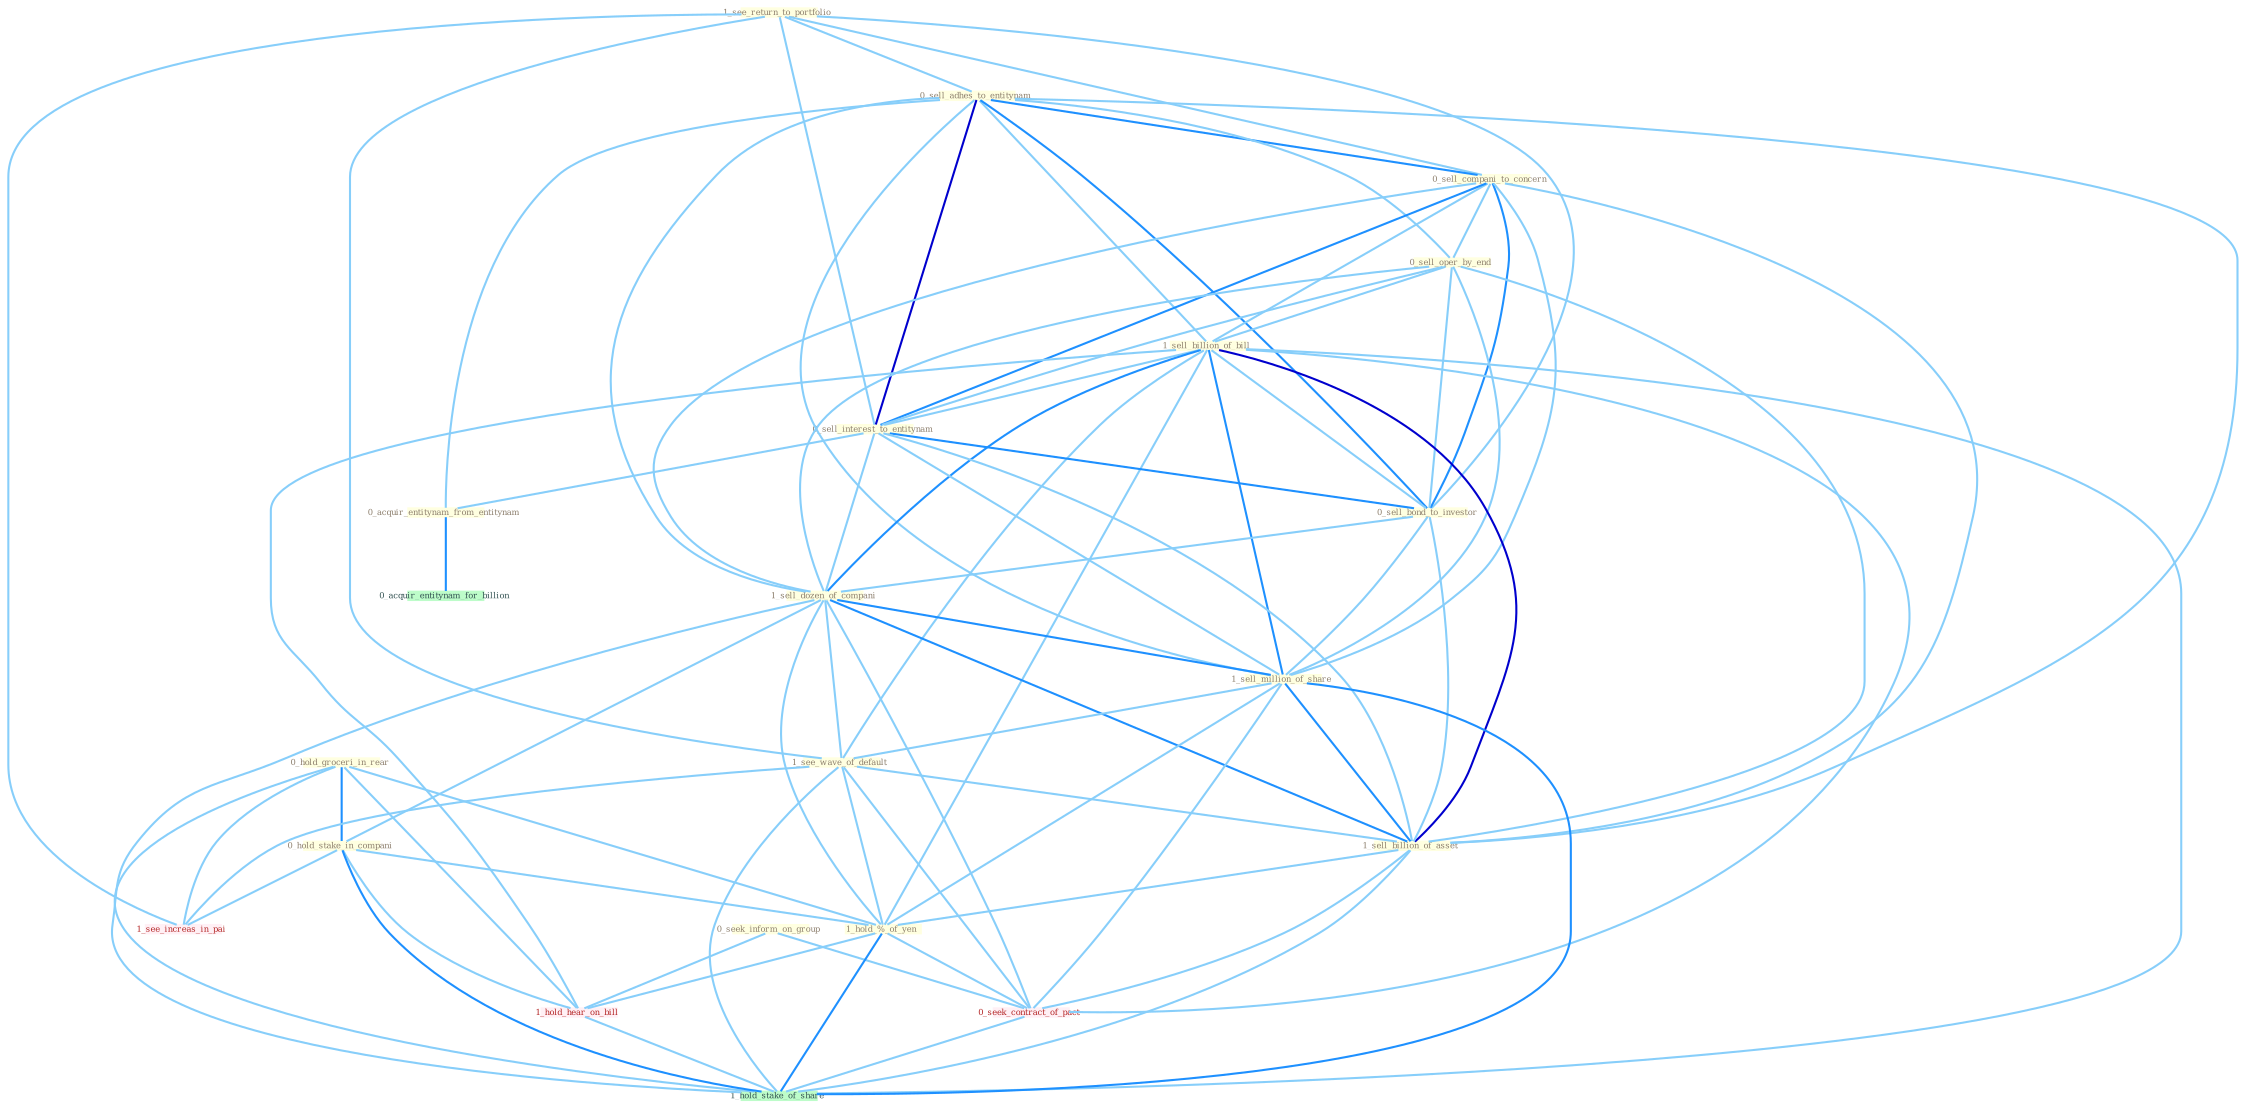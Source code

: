 Graph G{ 
    node
    [shape=polygon,style=filled,width=.5,height=.06,color="#BDFCC9",fixedsize=true,fontsize=4,
    fontcolor="#2f4f4f"];
    {node
    [color="#ffffe0", fontcolor="#8b7d6b"] "0_hold_groceri_in_rear " "0_seek_inform_on_group " "1_see_return_to_portfolio " "0_sell_adhes_to_entitynam " "0_sell_compani_to_concern " "0_sell_oper_by_end " "1_sell_billion_of_bill " "0_sell_interest_to_entitynam " "0_sell_bond_to_investor " "1_sell_dozen_of_compani " "0_hold_stake_in_compani " "1_sell_million_of_share " "1_see_wave_of_default " "1_sell_billion_of_asset " "0_acquir_entitynam_from_entitynam " "1_hold_%_of_yen "}
{node [color="#fff0f5", fontcolor="#b22222"] "0_seek_contract_of_pact " "1_see_increas_in_pai " "1_hold_hear_on_bill "}
edge [color="#B0E2FF"];

	"0_hold_groceri_in_rear " -- "0_hold_stake_in_compani " [w="2", color="#1e90ff" , len=0.8];
	"0_hold_groceri_in_rear " -- "1_hold_%_of_yen " [w="1", color="#87cefa" ];
	"0_hold_groceri_in_rear " -- "1_see_increas_in_pai " [w="1", color="#87cefa" ];
	"0_hold_groceri_in_rear " -- "1_hold_hear_on_bill " [w="1", color="#87cefa" ];
	"0_hold_groceri_in_rear " -- "1_hold_stake_of_share " [w="1", color="#87cefa" ];
	"0_seek_inform_on_group " -- "0_seek_contract_of_pact " [w="1", color="#87cefa" ];
	"0_seek_inform_on_group " -- "1_hold_hear_on_bill " [w="1", color="#87cefa" ];
	"1_see_return_to_portfolio " -- "0_sell_adhes_to_entitynam " [w="1", color="#87cefa" ];
	"1_see_return_to_portfolio " -- "0_sell_compani_to_concern " [w="1", color="#87cefa" ];
	"1_see_return_to_portfolio " -- "0_sell_interest_to_entitynam " [w="1", color="#87cefa" ];
	"1_see_return_to_portfolio " -- "0_sell_bond_to_investor " [w="1", color="#87cefa" ];
	"1_see_return_to_portfolio " -- "1_see_wave_of_default " [w="1", color="#87cefa" ];
	"1_see_return_to_portfolio " -- "1_see_increas_in_pai " [w="1", color="#87cefa" ];
	"0_sell_adhes_to_entitynam " -- "0_sell_compani_to_concern " [w="2", color="#1e90ff" , len=0.8];
	"0_sell_adhes_to_entitynam " -- "0_sell_oper_by_end " [w="1", color="#87cefa" ];
	"0_sell_adhes_to_entitynam " -- "1_sell_billion_of_bill " [w="1", color="#87cefa" ];
	"0_sell_adhes_to_entitynam " -- "0_sell_interest_to_entitynam " [w="3", color="#0000cd" , len=0.6];
	"0_sell_adhes_to_entitynam " -- "0_sell_bond_to_investor " [w="2", color="#1e90ff" , len=0.8];
	"0_sell_adhes_to_entitynam " -- "1_sell_dozen_of_compani " [w="1", color="#87cefa" ];
	"0_sell_adhes_to_entitynam " -- "1_sell_million_of_share " [w="1", color="#87cefa" ];
	"0_sell_adhes_to_entitynam " -- "1_sell_billion_of_asset " [w="1", color="#87cefa" ];
	"0_sell_adhes_to_entitynam " -- "0_acquir_entitynam_from_entitynam " [w="1", color="#87cefa" ];
	"0_sell_compani_to_concern " -- "0_sell_oper_by_end " [w="1", color="#87cefa" ];
	"0_sell_compani_to_concern " -- "1_sell_billion_of_bill " [w="1", color="#87cefa" ];
	"0_sell_compani_to_concern " -- "0_sell_interest_to_entitynam " [w="2", color="#1e90ff" , len=0.8];
	"0_sell_compani_to_concern " -- "0_sell_bond_to_investor " [w="2", color="#1e90ff" , len=0.8];
	"0_sell_compani_to_concern " -- "1_sell_dozen_of_compani " [w="1", color="#87cefa" ];
	"0_sell_compani_to_concern " -- "1_sell_million_of_share " [w="1", color="#87cefa" ];
	"0_sell_compani_to_concern " -- "1_sell_billion_of_asset " [w="1", color="#87cefa" ];
	"0_sell_oper_by_end " -- "1_sell_billion_of_bill " [w="1", color="#87cefa" ];
	"0_sell_oper_by_end " -- "0_sell_interest_to_entitynam " [w="1", color="#87cefa" ];
	"0_sell_oper_by_end " -- "0_sell_bond_to_investor " [w="1", color="#87cefa" ];
	"0_sell_oper_by_end " -- "1_sell_dozen_of_compani " [w="1", color="#87cefa" ];
	"0_sell_oper_by_end " -- "1_sell_million_of_share " [w="1", color="#87cefa" ];
	"0_sell_oper_by_end " -- "1_sell_billion_of_asset " [w="1", color="#87cefa" ];
	"1_sell_billion_of_bill " -- "0_sell_interest_to_entitynam " [w="1", color="#87cefa" ];
	"1_sell_billion_of_bill " -- "0_sell_bond_to_investor " [w="1", color="#87cefa" ];
	"1_sell_billion_of_bill " -- "1_sell_dozen_of_compani " [w="2", color="#1e90ff" , len=0.8];
	"1_sell_billion_of_bill " -- "1_sell_million_of_share " [w="2", color="#1e90ff" , len=0.8];
	"1_sell_billion_of_bill " -- "1_see_wave_of_default " [w="1", color="#87cefa" ];
	"1_sell_billion_of_bill " -- "1_sell_billion_of_asset " [w="3", color="#0000cd" , len=0.6];
	"1_sell_billion_of_bill " -- "1_hold_%_of_yen " [w="1", color="#87cefa" ];
	"1_sell_billion_of_bill " -- "0_seek_contract_of_pact " [w="1", color="#87cefa" ];
	"1_sell_billion_of_bill " -- "1_hold_hear_on_bill " [w="1", color="#87cefa" ];
	"1_sell_billion_of_bill " -- "1_hold_stake_of_share " [w="1", color="#87cefa" ];
	"0_sell_interest_to_entitynam " -- "0_sell_bond_to_investor " [w="2", color="#1e90ff" , len=0.8];
	"0_sell_interest_to_entitynam " -- "1_sell_dozen_of_compani " [w="1", color="#87cefa" ];
	"0_sell_interest_to_entitynam " -- "1_sell_million_of_share " [w="1", color="#87cefa" ];
	"0_sell_interest_to_entitynam " -- "1_sell_billion_of_asset " [w="1", color="#87cefa" ];
	"0_sell_interest_to_entitynam " -- "0_acquir_entitynam_from_entitynam " [w="1", color="#87cefa" ];
	"0_sell_bond_to_investor " -- "1_sell_dozen_of_compani " [w="1", color="#87cefa" ];
	"0_sell_bond_to_investor " -- "1_sell_million_of_share " [w="1", color="#87cefa" ];
	"0_sell_bond_to_investor " -- "1_sell_billion_of_asset " [w="1", color="#87cefa" ];
	"1_sell_dozen_of_compani " -- "0_hold_stake_in_compani " [w="1", color="#87cefa" ];
	"1_sell_dozen_of_compani " -- "1_sell_million_of_share " [w="2", color="#1e90ff" , len=0.8];
	"1_sell_dozen_of_compani " -- "1_see_wave_of_default " [w="1", color="#87cefa" ];
	"1_sell_dozen_of_compani " -- "1_sell_billion_of_asset " [w="2", color="#1e90ff" , len=0.8];
	"1_sell_dozen_of_compani " -- "1_hold_%_of_yen " [w="1", color="#87cefa" ];
	"1_sell_dozen_of_compani " -- "0_seek_contract_of_pact " [w="1", color="#87cefa" ];
	"1_sell_dozen_of_compani " -- "1_hold_stake_of_share " [w="1", color="#87cefa" ];
	"0_hold_stake_in_compani " -- "1_hold_%_of_yen " [w="1", color="#87cefa" ];
	"0_hold_stake_in_compani " -- "1_see_increas_in_pai " [w="1", color="#87cefa" ];
	"0_hold_stake_in_compani " -- "1_hold_hear_on_bill " [w="1", color="#87cefa" ];
	"0_hold_stake_in_compani " -- "1_hold_stake_of_share " [w="2", color="#1e90ff" , len=0.8];
	"1_sell_million_of_share " -- "1_see_wave_of_default " [w="1", color="#87cefa" ];
	"1_sell_million_of_share " -- "1_sell_billion_of_asset " [w="2", color="#1e90ff" , len=0.8];
	"1_sell_million_of_share " -- "1_hold_%_of_yen " [w="1", color="#87cefa" ];
	"1_sell_million_of_share " -- "0_seek_contract_of_pact " [w="1", color="#87cefa" ];
	"1_sell_million_of_share " -- "1_hold_stake_of_share " [w="2", color="#1e90ff" , len=0.8];
	"1_see_wave_of_default " -- "1_sell_billion_of_asset " [w="1", color="#87cefa" ];
	"1_see_wave_of_default " -- "1_hold_%_of_yen " [w="1", color="#87cefa" ];
	"1_see_wave_of_default " -- "0_seek_contract_of_pact " [w="1", color="#87cefa" ];
	"1_see_wave_of_default " -- "1_see_increas_in_pai " [w="1", color="#87cefa" ];
	"1_see_wave_of_default " -- "1_hold_stake_of_share " [w="1", color="#87cefa" ];
	"1_sell_billion_of_asset " -- "1_hold_%_of_yen " [w="1", color="#87cefa" ];
	"1_sell_billion_of_asset " -- "0_seek_contract_of_pact " [w="1", color="#87cefa" ];
	"1_sell_billion_of_asset " -- "1_hold_stake_of_share " [w="1", color="#87cefa" ];
	"0_acquir_entitynam_from_entitynam " -- "0_acquir_entitynam_for_billion " [w="2", color="#1e90ff" , len=0.8];
	"1_hold_%_of_yen " -- "0_seek_contract_of_pact " [w="1", color="#87cefa" ];
	"1_hold_%_of_yen " -- "1_hold_hear_on_bill " [w="1", color="#87cefa" ];
	"1_hold_%_of_yen " -- "1_hold_stake_of_share " [w="2", color="#1e90ff" , len=0.8];
	"0_seek_contract_of_pact " -- "1_hold_stake_of_share " [w="1", color="#87cefa" ];
	"1_hold_hear_on_bill " -- "1_hold_stake_of_share " [w="1", color="#87cefa" ];
}